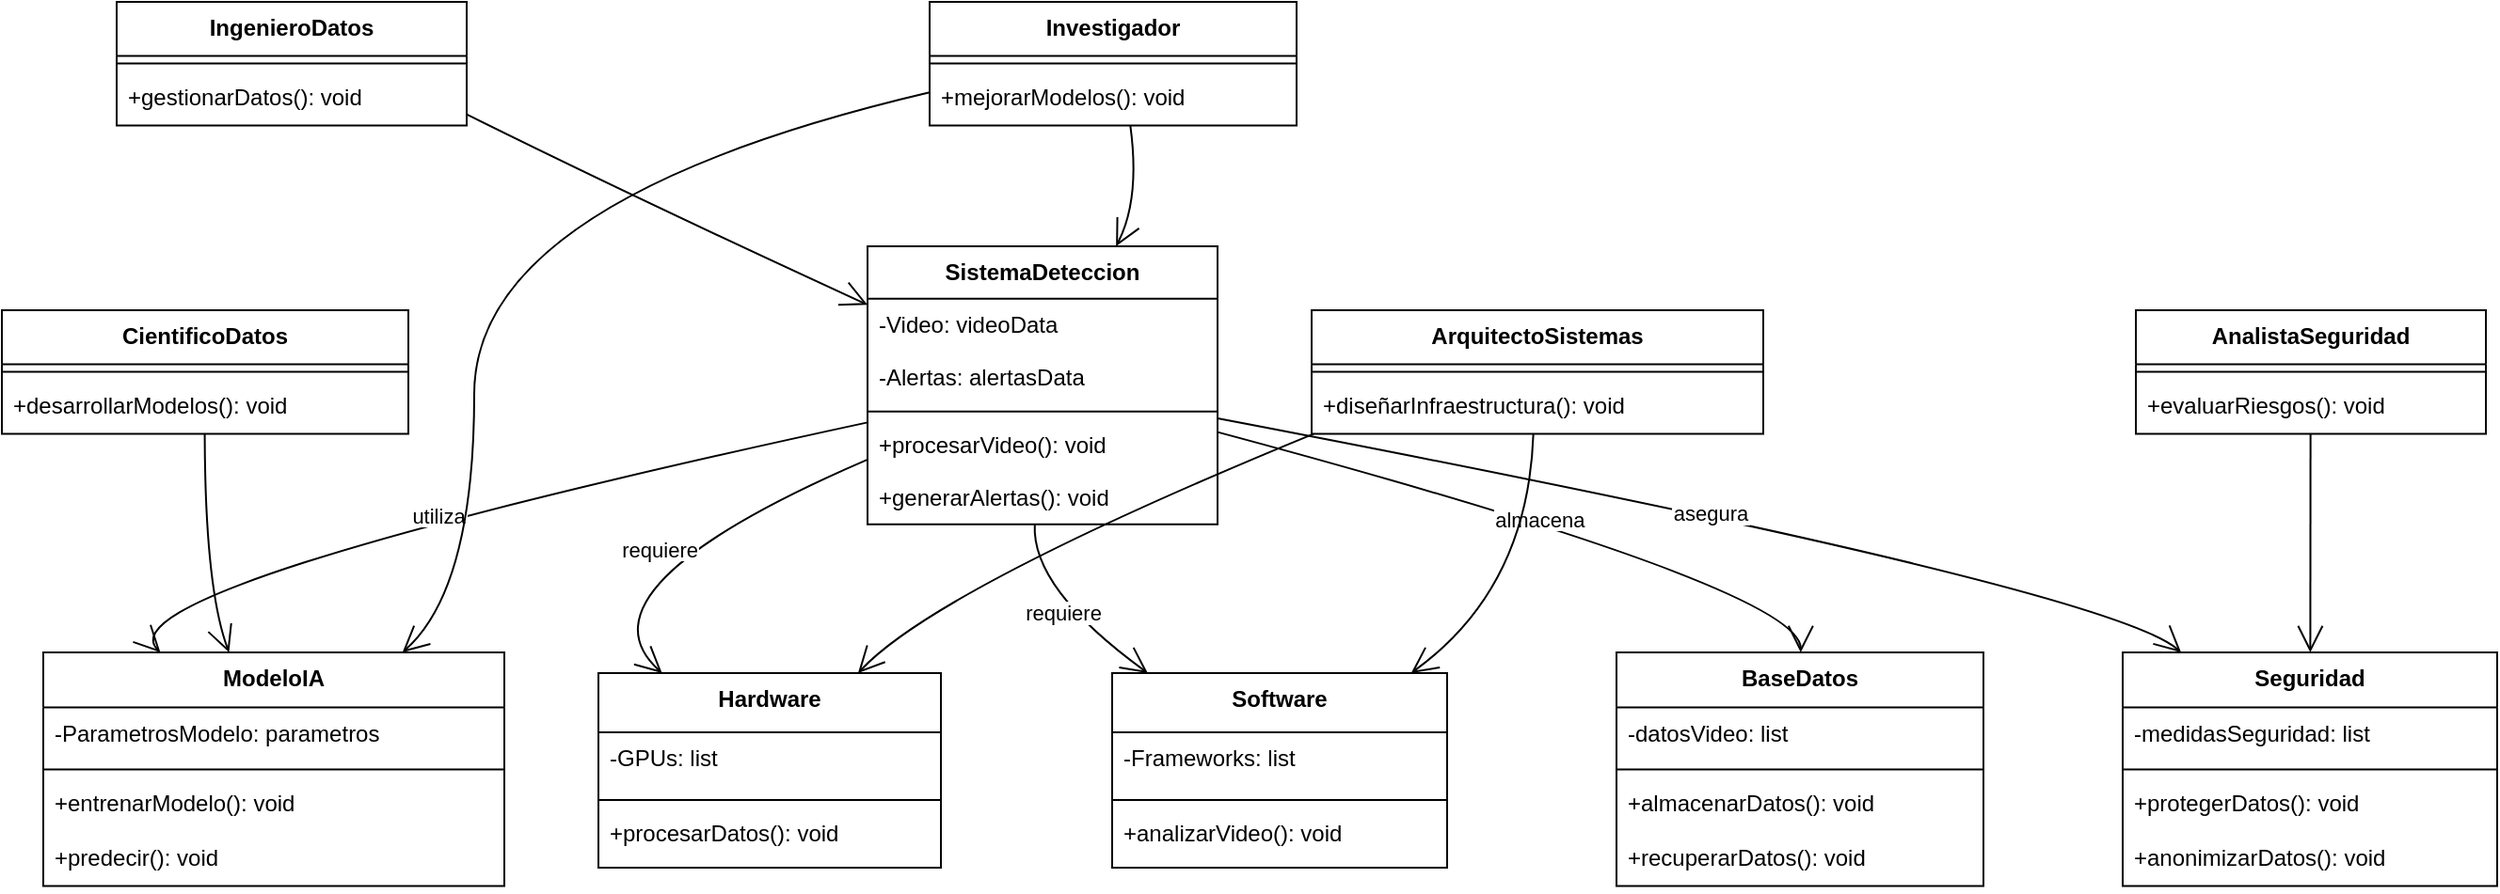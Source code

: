 <mxfile version="24.2.8" type="github">
  <diagram name="Página-1" id="ESNvuoDSZ2ZdpHeWmjp-">
    <mxGraphModel dx="1590" dy="867" grid="1" gridSize="10" guides="1" tooltips="1" connect="1" arrows="1" fold="1" page="1" pageScale="1" pageWidth="827" pageHeight="1169" math="0" shadow="0">
      <root>
        <mxCell id="0" />
        <mxCell id="1" parent="0" />
        <mxCell id="E9aoK74jnZRDT1WEkhkU-133" value="SistemaDeteccion" style="swimlane;fontStyle=1;align=center;verticalAlign=top;childLayout=stackLayout;horizontal=1;startSize=27.9;horizontalStack=0;resizeParent=1;resizeParentMax=0;resizeLast=0;collapsible=0;marginBottom=0;" vertex="1" parent="1">
          <mxGeometry x="480" y="150" width="186" height="147.9" as="geometry" />
        </mxCell>
        <mxCell id="E9aoK74jnZRDT1WEkhkU-134" value="-Video: videoData" style="text;strokeColor=none;fillColor=none;align=left;verticalAlign=top;spacingLeft=4;spacingRight=4;overflow=hidden;rotatable=0;points=[[0,0.5],[1,0.5]];portConstraint=eastwest;" vertex="1" parent="E9aoK74jnZRDT1WEkhkU-133">
          <mxGeometry y="27.9" width="186" height="28" as="geometry" />
        </mxCell>
        <mxCell id="E9aoK74jnZRDT1WEkhkU-135" value="-Alertas: alertasData" style="text;strokeColor=none;fillColor=none;align=left;verticalAlign=top;spacingLeft=4;spacingRight=4;overflow=hidden;rotatable=0;points=[[0,0.5],[1,0.5]];portConstraint=eastwest;" vertex="1" parent="E9aoK74jnZRDT1WEkhkU-133">
          <mxGeometry y="55.9" width="186" height="28" as="geometry" />
        </mxCell>
        <mxCell id="E9aoK74jnZRDT1WEkhkU-136" style="line;strokeWidth=1;fillColor=none;align=left;verticalAlign=middle;spacingTop=-1;spacingLeft=3;spacingRight=3;rotatable=0;labelPosition=right;points=[];portConstraint=eastwest;strokeColor=inherit;" vertex="1" parent="E9aoK74jnZRDT1WEkhkU-133">
          <mxGeometry y="83.9" width="186" height="8" as="geometry" />
        </mxCell>
        <mxCell id="E9aoK74jnZRDT1WEkhkU-137" value="+procesarVideo(): void" style="text;strokeColor=none;fillColor=none;align=left;verticalAlign=top;spacingLeft=4;spacingRight=4;overflow=hidden;rotatable=0;points=[[0,0.5],[1,0.5]];portConstraint=eastwest;" vertex="1" parent="E9aoK74jnZRDT1WEkhkU-133">
          <mxGeometry y="91.9" width="186" height="28" as="geometry" />
        </mxCell>
        <mxCell id="E9aoK74jnZRDT1WEkhkU-138" value="+generarAlertas(): void" style="text;strokeColor=none;fillColor=none;align=left;verticalAlign=top;spacingLeft=4;spacingRight=4;overflow=hidden;rotatable=0;points=[[0,0.5],[1,0.5]];portConstraint=eastwest;" vertex="1" parent="E9aoK74jnZRDT1WEkhkU-133">
          <mxGeometry y="119.9" width="186" height="28" as="geometry" />
        </mxCell>
        <mxCell id="E9aoK74jnZRDT1WEkhkU-139" value="ModeloIA" style="swimlane;fontStyle=1;align=center;verticalAlign=top;childLayout=stackLayout;horizontal=1;startSize=29.25;horizontalStack=0;resizeParent=1;resizeParentMax=0;resizeLast=0;collapsible=0;marginBottom=0;" vertex="1" parent="1">
          <mxGeometry x="42" y="366" width="245" height="124.25" as="geometry" />
        </mxCell>
        <mxCell id="E9aoK74jnZRDT1WEkhkU-140" value="-ParametrosModelo: parametros" style="text;strokeColor=none;fillColor=none;align=left;verticalAlign=top;spacingLeft=4;spacingRight=4;overflow=hidden;rotatable=0;points=[[0,0.5],[1,0.5]];portConstraint=eastwest;" vertex="1" parent="E9aoK74jnZRDT1WEkhkU-139">
          <mxGeometry y="29.25" width="245" height="29" as="geometry" />
        </mxCell>
        <mxCell id="E9aoK74jnZRDT1WEkhkU-141" style="line;strokeWidth=1;fillColor=none;align=left;verticalAlign=middle;spacingTop=-1;spacingLeft=3;spacingRight=3;rotatable=0;labelPosition=right;points=[];portConstraint=eastwest;strokeColor=inherit;" vertex="1" parent="E9aoK74jnZRDT1WEkhkU-139">
          <mxGeometry y="58.25" width="245" height="8" as="geometry" />
        </mxCell>
        <mxCell id="E9aoK74jnZRDT1WEkhkU-142" value="+entrenarModelo(): void" style="text;strokeColor=none;fillColor=none;align=left;verticalAlign=top;spacingLeft=4;spacingRight=4;overflow=hidden;rotatable=0;points=[[0,0.5],[1,0.5]];portConstraint=eastwest;" vertex="1" parent="E9aoK74jnZRDT1WEkhkU-139">
          <mxGeometry y="66.25" width="245" height="29" as="geometry" />
        </mxCell>
        <mxCell id="E9aoK74jnZRDT1WEkhkU-143" value="+predecir(): void" style="text;strokeColor=none;fillColor=none;align=left;verticalAlign=top;spacingLeft=4;spacingRight=4;overflow=hidden;rotatable=0;points=[[0,0.5],[1,0.5]];portConstraint=eastwest;" vertex="1" parent="E9aoK74jnZRDT1WEkhkU-139">
          <mxGeometry y="95.25" width="245" height="29" as="geometry" />
        </mxCell>
        <mxCell id="E9aoK74jnZRDT1WEkhkU-144" value="Hardware" style="swimlane;fontStyle=1;align=center;verticalAlign=top;childLayout=stackLayout;horizontal=1;startSize=31.5;horizontalStack=0;resizeParent=1;resizeParentMax=0;resizeLast=0;collapsible=0;marginBottom=0;" vertex="1" parent="1">
          <mxGeometry x="337" y="377" width="182" height="103.5" as="geometry" />
        </mxCell>
        <mxCell id="E9aoK74jnZRDT1WEkhkU-145" value="-GPUs: list" style="text;strokeColor=none;fillColor=none;align=left;verticalAlign=top;spacingLeft=4;spacingRight=4;overflow=hidden;rotatable=0;points=[[0,0.5],[1,0.5]];portConstraint=eastwest;" vertex="1" parent="E9aoK74jnZRDT1WEkhkU-144">
          <mxGeometry y="31.5" width="182" height="32" as="geometry" />
        </mxCell>
        <mxCell id="E9aoK74jnZRDT1WEkhkU-146" style="line;strokeWidth=1;fillColor=none;align=left;verticalAlign=middle;spacingTop=-1;spacingLeft=3;spacingRight=3;rotatable=0;labelPosition=right;points=[];portConstraint=eastwest;strokeColor=inherit;" vertex="1" parent="E9aoK74jnZRDT1WEkhkU-144">
          <mxGeometry y="63.5" width="182" height="8" as="geometry" />
        </mxCell>
        <mxCell id="E9aoK74jnZRDT1WEkhkU-147" value="+procesarDatos(): void" style="text;strokeColor=none;fillColor=none;align=left;verticalAlign=top;spacingLeft=4;spacingRight=4;overflow=hidden;rotatable=0;points=[[0,0.5],[1,0.5]];portConstraint=eastwest;" vertex="1" parent="E9aoK74jnZRDT1WEkhkU-144">
          <mxGeometry y="71.5" width="182" height="32" as="geometry" />
        </mxCell>
        <mxCell id="E9aoK74jnZRDT1WEkhkU-148" value="Software" style="swimlane;fontStyle=1;align=center;verticalAlign=top;childLayout=stackLayout;horizontal=1;startSize=31.5;horizontalStack=0;resizeParent=1;resizeParentMax=0;resizeLast=0;collapsible=0;marginBottom=0;" vertex="1" parent="1">
          <mxGeometry x="610" y="377" width="178" height="103.5" as="geometry" />
        </mxCell>
        <mxCell id="E9aoK74jnZRDT1WEkhkU-149" value="-Frameworks: list" style="text;strokeColor=none;fillColor=none;align=left;verticalAlign=top;spacingLeft=4;spacingRight=4;overflow=hidden;rotatable=0;points=[[0,0.5],[1,0.5]];portConstraint=eastwest;" vertex="1" parent="E9aoK74jnZRDT1WEkhkU-148">
          <mxGeometry y="31.5" width="178" height="32" as="geometry" />
        </mxCell>
        <mxCell id="E9aoK74jnZRDT1WEkhkU-150" style="line;strokeWidth=1;fillColor=none;align=left;verticalAlign=middle;spacingTop=-1;spacingLeft=3;spacingRight=3;rotatable=0;labelPosition=right;points=[];portConstraint=eastwest;strokeColor=inherit;" vertex="1" parent="E9aoK74jnZRDT1WEkhkU-148">
          <mxGeometry y="63.5" width="178" height="8" as="geometry" />
        </mxCell>
        <mxCell id="E9aoK74jnZRDT1WEkhkU-151" value="+analizarVideo(): void" style="text;strokeColor=none;fillColor=none;align=left;verticalAlign=top;spacingLeft=4;spacingRight=4;overflow=hidden;rotatable=0;points=[[0,0.5],[1,0.5]];portConstraint=eastwest;" vertex="1" parent="E9aoK74jnZRDT1WEkhkU-148">
          <mxGeometry y="71.5" width="178" height="32" as="geometry" />
        </mxCell>
        <mxCell id="E9aoK74jnZRDT1WEkhkU-152" value="BaseDatos" style="swimlane;fontStyle=1;align=center;verticalAlign=top;childLayout=stackLayout;horizontal=1;startSize=29.25;horizontalStack=0;resizeParent=1;resizeParentMax=0;resizeLast=0;collapsible=0;marginBottom=0;" vertex="1" parent="1">
          <mxGeometry x="878" y="366" width="195" height="124.25" as="geometry" />
        </mxCell>
        <mxCell id="E9aoK74jnZRDT1WEkhkU-153" value="-datosVideo: list" style="text;strokeColor=none;fillColor=none;align=left;verticalAlign=top;spacingLeft=4;spacingRight=4;overflow=hidden;rotatable=0;points=[[0,0.5],[1,0.5]];portConstraint=eastwest;" vertex="1" parent="E9aoK74jnZRDT1WEkhkU-152">
          <mxGeometry y="29.25" width="195" height="29" as="geometry" />
        </mxCell>
        <mxCell id="E9aoK74jnZRDT1WEkhkU-154" style="line;strokeWidth=1;fillColor=none;align=left;verticalAlign=middle;spacingTop=-1;spacingLeft=3;spacingRight=3;rotatable=0;labelPosition=right;points=[];portConstraint=eastwest;strokeColor=inherit;" vertex="1" parent="E9aoK74jnZRDT1WEkhkU-152">
          <mxGeometry y="58.25" width="195" height="8" as="geometry" />
        </mxCell>
        <mxCell id="E9aoK74jnZRDT1WEkhkU-155" value="+almacenarDatos(): void" style="text;strokeColor=none;fillColor=none;align=left;verticalAlign=top;spacingLeft=4;spacingRight=4;overflow=hidden;rotatable=0;points=[[0,0.5],[1,0.5]];portConstraint=eastwest;" vertex="1" parent="E9aoK74jnZRDT1WEkhkU-152">
          <mxGeometry y="66.25" width="195" height="29" as="geometry" />
        </mxCell>
        <mxCell id="E9aoK74jnZRDT1WEkhkU-156" value="+recuperarDatos(): void" style="text;strokeColor=none;fillColor=none;align=left;verticalAlign=top;spacingLeft=4;spacingRight=4;overflow=hidden;rotatable=0;points=[[0,0.5],[1,0.5]];portConstraint=eastwest;" vertex="1" parent="E9aoK74jnZRDT1WEkhkU-152">
          <mxGeometry y="95.25" width="195" height="29" as="geometry" />
        </mxCell>
        <mxCell id="E9aoK74jnZRDT1WEkhkU-157" value="Seguridad" style="swimlane;fontStyle=1;align=center;verticalAlign=top;childLayout=stackLayout;horizontal=1;startSize=29.25;horizontalStack=0;resizeParent=1;resizeParentMax=0;resizeLast=0;collapsible=0;marginBottom=0;" vertex="1" parent="1">
          <mxGeometry x="1147" y="366" width="199" height="124.25" as="geometry" />
        </mxCell>
        <mxCell id="E9aoK74jnZRDT1WEkhkU-158" value="-medidasSeguridad: list" style="text;strokeColor=none;fillColor=none;align=left;verticalAlign=top;spacingLeft=4;spacingRight=4;overflow=hidden;rotatable=0;points=[[0,0.5],[1,0.5]];portConstraint=eastwest;" vertex="1" parent="E9aoK74jnZRDT1WEkhkU-157">
          <mxGeometry y="29.25" width="199" height="29" as="geometry" />
        </mxCell>
        <mxCell id="E9aoK74jnZRDT1WEkhkU-159" style="line;strokeWidth=1;fillColor=none;align=left;verticalAlign=middle;spacingTop=-1;spacingLeft=3;spacingRight=3;rotatable=0;labelPosition=right;points=[];portConstraint=eastwest;strokeColor=inherit;" vertex="1" parent="E9aoK74jnZRDT1WEkhkU-157">
          <mxGeometry y="58.25" width="199" height="8" as="geometry" />
        </mxCell>
        <mxCell id="E9aoK74jnZRDT1WEkhkU-160" value="+protegerDatos(): void" style="text;strokeColor=none;fillColor=none;align=left;verticalAlign=top;spacingLeft=4;spacingRight=4;overflow=hidden;rotatable=0;points=[[0,0.5],[1,0.5]];portConstraint=eastwest;" vertex="1" parent="E9aoK74jnZRDT1WEkhkU-157">
          <mxGeometry y="66.25" width="199" height="29" as="geometry" />
        </mxCell>
        <mxCell id="E9aoK74jnZRDT1WEkhkU-161" value="+anonimizarDatos(): void" style="text;strokeColor=none;fillColor=none;align=left;verticalAlign=top;spacingLeft=4;spacingRight=4;overflow=hidden;rotatable=0;points=[[0,0.5],[1,0.5]];portConstraint=eastwest;" vertex="1" parent="E9aoK74jnZRDT1WEkhkU-157">
          <mxGeometry y="95.25" width="199" height="29" as="geometry" />
        </mxCell>
        <mxCell id="E9aoK74jnZRDT1WEkhkU-162" value="IngenieroDatos" style="swimlane;fontStyle=1;align=center;verticalAlign=top;childLayout=stackLayout;horizontal=1;startSize=28.8;horizontalStack=0;resizeParent=1;resizeParentMax=0;resizeLast=0;collapsible=0;marginBottom=0;" vertex="1" parent="1">
          <mxGeometry x="81" y="20" width="186" height="65.8" as="geometry" />
        </mxCell>
        <mxCell id="E9aoK74jnZRDT1WEkhkU-163" style="line;strokeWidth=1;fillColor=none;align=left;verticalAlign=middle;spacingTop=-1;spacingLeft=3;spacingRight=3;rotatable=0;labelPosition=right;points=[];portConstraint=eastwest;strokeColor=inherit;" vertex="1" parent="E9aoK74jnZRDT1WEkhkU-162">
          <mxGeometry y="28.8" width="186" height="8" as="geometry" />
        </mxCell>
        <mxCell id="E9aoK74jnZRDT1WEkhkU-164" value="+gestionarDatos(): void" style="text;strokeColor=none;fillColor=none;align=left;verticalAlign=top;spacingLeft=4;spacingRight=4;overflow=hidden;rotatable=0;points=[[0,0.5],[1,0.5]];portConstraint=eastwest;" vertex="1" parent="E9aoK74jnZRDT1WEkhkU-162">
          <mxGeometry y="36.8" width="186" height="29" as="geometry" />
        </mxCell>
        <mxCell id="E9aoK74jnZRDT1WEkhkU-165" value="CientificoDatos" style="swimlane;fontStyle=1;align=center;verticalAlign=top;childLayout=stackLayout;horizontal=1;startSize=28.8;horizontalStack=0;resizeParent=1;resizeParentMax=0;resizeLast=0;collapsible=0;marginBottom=0;" vertex="1" parent="1">
          <mxGeometry x="20" y="184" width="216" height="65.8" as="geometry" />
        </mxCell>
        <mxCell id="E9aoK74jnZRDT1WEkhkU-166" style="line;strokeWidth=1;fillColor=none;align=left;verticalAlign=middle;spacingTop=-1;spacingLeft=3;spacingRight=3;rotatable=0;labelPosition=right;points=[];portConstraint=eastwest;strokeColor=inherit;" vertex="1" parent="E9aoK74jnZRDT1WEkhkU-165">
          <mxGeometry y="28.8" width="216" height="8" as="geometry" />
        </mxCell>
        <mxCell id="E9aoK74jnZRDT1WEkhkU-167" value="+desarrollarModelos(): void" style="text;strokeColor=none;fillColor=none;align=left;verticalAlign=top;spacingLeft=4;spacingRight=4;overflow=hidden;rotatable=0;points=[[0,0.5],[1,0.5]];portConstraint=eastwest;" vertex="1" parent="E9aoK74jnZRDT1WEkhkU-165">
          <mxGeometry y="36.8" width="216" height="29" as="geometry" />
        </mxCell>
        <mxCell id="E9aoK74jnZRDT1WEkhkU-168" value="ArquitectoSistemas" style="swimlane;fontStyle=1;align=center;verticalAlign=top;childLayout=stackLayout;horizontal=1;startSize=28.8;horizontalStack=0;resizeParent=1;resizeParentMax=0;resizeLast=0;collapsible=0;marginBottom=0;" vertex="1" parent="1">
          <mxGeometry x="716" y="184" width="240" height="65.8" as="geometry" />
        </mxCell>
        <mxCell id="E9aoK74jnZRDT1WEkhkU-169" style="line;strokeWidth=1;fillColor=none;align=left;verticalAlign=middle;spacingTop=-1;spacingLeft=3;spacingRight=3;rotatable=0;labelPosition=right;points=[];portConstraint=eastwest;strokeColor=inherit;" vertex="1" parent="E9aoK74jnZRDT1WEkhkU-168">
          <mxGeometry y="28.8" width="240" height="8" as="geometry" />
        </mxCell>
        <mxCell id="E9aoK74jnZRDT1WEkhkU-170" value="+diseñarInfraestructura(): void" style="text;strokeColor=none;fillColor=none;align=left;verticalAlign=top;spacingLeft=4;spacingRight=4;overflow=hidden;rotatable=0;points=[[0,0.5],[1,0.5]];portConstraint=eastwest;" vertex="1" parent="E9aoK74jnZRDT1WEkhkU-168">
          <mxGeometry y="36.8" width="240" height="29" as="geometry" />
        </mxCell>
        <mxCell id="E9aoK74jnZRDT1WEkhkU-171" value="AnalistaSeguridad" style="swimlane;fontStyle=1;align=center;verticalAlign=top;childLayout=stackLayout;horizontal=1;startSize=28.8;horizontalStack=0;resizeParent=1;resizeParentMax=0;resizeLast=0;collapsible=0;marginBottom=0;" vertex="1" parent="1">
          <mxGeometry x="1154" y="184" width="186" height="65.8" as="geometry" />
        </mxCell>
        <mxCell id="E9aoK74jnZRDT1WEkhkU-172" style="line;strokeWidth=1;fillColor=none;align=left;verticalAlign=middle;spacingTop=-1;spacingLeft=3;spacingRight=3;rotatable=0;labelPosition=right;points=[];portConstraint=eastwest;strokeColor=inherit;" vertex="1" parent="E9aoK74jnZRDT1WEkhkU-171">
          <mxGeometry y="28.8" width="186" height="8" as="geometry" />
        </mxCell>
        <mxCell id="E9aoK74jnZRDT1WEkhkU-173" value="+evaluarRiesgos(): void" style="text;strokeColor=none;fillColor=none;align=left;verticalAlign=top;spacingLeft=4;spacingRight=4;overflow=hidden;rotatable=0;points=[[0,0.5],[1,0.5]];portConstraint=eastwest;" vertex="1" parent="E9aoK74jnZRDT1WEkhkU-171">
          <mxGeometry y="36.8" width="186" height="29" as="geometry" />
        </mxCell>
        <mxCell id="E9aoK74jnZRDT1WEkhkU-174" value="Investigador" style="swimlane;fontStyle=1;align=center;verticalAlign=top;childLayout=stackLayout;horizontal=1;startSize=28.8;horizontalStack=0;resizeParent=1;resizeParentMax=0;resizeLast=0;collapsible=0;marginBottom=0;" vertex="1" parent="1">
          <mxGeometry x="513" y="20" width="195" height="65.8" as="geometry" />
        </mxCell>
        <mxCell id="E9aoK74jnZRDT1WEkhkU-175" style="line;strokeWidth=1;fillColor=none;align=left;verticalAlign=middle;spacingTop=-1;spacingLeft=3;spacingRight=3;rotatable=0;labelPosition=right;points=[];portConstraint=eastwest;strokeColor=inherit;" vertex="1" parent="E9aoK74jnZRDT1WEkhkU-174">
          <mxGeometry y="28.8" width="195" height="8" as="geometry" />
        </mxCell>
        <mxCell id="E9aoK74jnZRDT1WEkhkU-176" value="+mejorarModelos(): void" style="text;strokeColor=none;fillColor=none;align=left;verticalAlign=top;spacingLeft=4;spacingRight=4;overflow=hidden;rotatable=0;points=[[0,0.5],[1,0.5]];portConstraint=eastwest;" vertex="1" parent="E9aoK74jnZRDT1WEkhkU-174">
          <mxGeometry y="36.8" width="195" height="29" as="geometry" />
        </mxCell>
        <mxCell id="E9aoK74jnZRDT1WEkhkU-177" value="utiliza" style="curved=1;startArrow=none;endArrow=open;endSize=12;exitX=-0.002;exitY=0.634;entryX=0.254;entryY=0;rounded=0;" edge="1" parent="1" source="E9aoK74jnZRDT1WEkhkU-133" target="E9aoK74jnZRDT1WEkhkU-139">
          <mxGeometry relative="1" as="geometry">
            <Array as="points">
              <mxPoint x="71" y="332" />
            </Array>
          </mxGeometry>
        </mxCell>
        <mxCell id="E9aoK74jnZRDT1WEkhkU-178" value="requiere" style="curved=1;startArrow=none;endArrow=open;endSize=12;exitX=-0.002;exitY=0.768;entryX=0.187;entryY=0.002;rounded=0;" edge="1" parent="1" source="E9aoK74jnZRDT1WEkhkU-133" target="E9aoK74jnZRDT1WEkhkU-144">
          <mxGeometry relative="1" as="geometry">
            <Array as="points">
              <mxPoint x="321" y="332" />
            </Array>
          </mxGeometry>
        </mxCell>
        <mxCell id="E9aoK74jnZRDT1WEkhkU-179" value="requiere" style="curved=1;startArrow=none;endArrow=open;endSize=12;exitX=0.478;exitY=0.997;entryX=0.108;entryY=0.002;rounded=0;" edge="1" parent="1" source="E9aoK74jnZRDT1WEkhkU-133" target="E9aoK74jnZRDT1WEkhkU-148">
          <mxGeometry relative="1" as="geometry">
            <Array as="points">
              <mxPoint x="567" y="332" />
            </Array>
          </mxGeometry>
        </mxCell>
        <mxCell id="E9aoK74jnZRDT1WEkhkU-180" value="almacena" style="curved=1;startArrow=none;endArrow=open;endSize=12;exitX=0.997;exitY=0.667;entryX=0.502;entryY=0;rounded=0;" edge="1" parent="1" source="E9aoK74jnZRDT1WEkhkU-133" target="E9aoK74jnZRDT1WEkhkU-152">
          <mxGeometry relative="1" as="geometry">
            <Array as="points">
              <mxPoint x="976" y="332" />
            </Array>
          </mxGeometry>
        </mxCell>
        <mxCell id="E9aoK74jnZRDT1WEkhkU-181" value="asegura" style="curved=1;startArrow=none;endArrow=open;endSize=12;exitX=0.997;exitY=0.618;entryX=0.156;entryY=0;rounded=0;" edge="1" parent="1" source="E9aoK74jnZRDT1WEkhkU-133" target="E9aoK74jnZRDT1WEkhkU-157">
          <mxGeometry relative="1" as="geometry">
            <Array as="points">
              <mxPoint x="1140" y="332" />
            </Array>
          </mxGeometry>
        </mxCell>
        <mxCell id="E9aoK74jnZRDT1WEkhkU-182" value="" style="curved=1;startArrow=none;endArrow=open;endSize=12;exitX=1.001;exitY=0.91;entryX=-0.002;entryY=0.209;rounded=0;" edge="1" parent="1" source="E9aoK74jnZRDT1WEkhkU-162" target="E9aoK74jnZRDT1WEkhkU-133">
          <mxGeometry relative="1" as="geometry">
            <Array as="points">
              <mxPoint x="358" y="125" />
            </Array>
          </mxGeometry>
        </mxCell>
        <mxCell id="E9aoK74jnZRDT1WEkhkU-183" value="" style="curved=1;startArrow=none;endArrow=open;endSize=12;exitX=0.499;exitY=0.997;entryX=0.403;entryY=0;rounded=0;" edge="1" parent="1" source="E9aoK74jnZRDT1WEkhkU-165" target="E9aoK74jnZRDT1WEkhkU-139">
          <mxGeometry relative="1" as="geometry">
            <Array as="points">
              <mxPoint x="128" y="332" />
            </Array>
          </mxGeometry>
        </mxCell>
        <mxCell id="E9aoK74jnZRDT1WEkhkU-184" value="" style="curved=1;startArrow=none;endArrow=open;endSize=12;exitX=0.007;exitY=0.997;entryX=0.757;entryY=0.002;rounded=0;" edge="1" parent="1" source="E9aoK74jnZRDT1WEkhkU-168" target="E9aoK74jnZRDT1WEkhkU-144">
          <mxGeometry relative="1" as="geometry">
            <Array as="points">
              <mxPoint x="517" y="332" />
            </Array>
          </mxGeometry>
        </mxCell>
        <mxCell id="E9aoK74jnZRDT1WEkhkU-185" value="" style="curved=1;startArrow=none;endArrow=open;endSize=12;exitX=0.491;exitY=0.997;entryX=0.891;entryY=0.002;rounded=0;" edge="1" parent="1" source="E9aoK74jnZRDT1WEkhkU-168" target="E9aoK74jnZRDT1WEkhkU-148">
          <mxGeometry relative="1" as="geometry">
            <Array as="points">
              <mxPoint x="831" y="332" />
            </Array>
          </mxGeometry>
        </mxCell>
        <mxCell id="E9aoK74jnZRDT1WEkhkU-186" value="" style="curved=1;startArrow=none;endArrow=open;endSize=12;exitX=0.499;exitY=0.997;entryX=0.501;entryY=0;rounded=0;" edge="1" parent="1" source="E9aoK74jnZRDT1WEkhkU-171" target="E9aoK74jnZRDT1WEkhkU-157">
          <mxGeometry relative="1" as="geometry">
            <Array as="points" />
          </mxGeometry>
        </mxCell>
        <mxCell id="E9aoK74jnZRDT1WEkhkU-187" value="" style="curved=1;startArrow=none;endArrow=open;endSize=12;exitX=0.547;exitY=1;entryX=0.71;entryY=0;rounded=0;" edge="1" parent="1" source="E9aoK74jnZRDT1WEkhkU-174" target="E9aoK74jnZRDT1WEkhkU-133">
          <mxGeometry relative="1" as="geometry">
            <Array as="points">
              <mxPoint x="625" y="125" />
            </Array>
          </mxGeometry>
        </mxCell>
        <mxCell id="E9aoK74jnZRDT1WEkhkU-188" value="" style="curved=1;startArrow=none;endArrow=open;endSize=12;exitX=-0.002;exitY=0.733;entryX=0.779;entryY=0;rounded=0;" edge="1" parent="1" source="E9aoK74jnZRDT1WEkhkU-174" target="E9aoK74jnZRDT1WEkhkU-139">
          <mxGeometry relative="1" as="geometry">
            <Array as="points">
              <mxPoint x="271" y="125" />
              <mxPoint x="271" y="332" />
            </Array>
          </mxGeometry>
        </mxCell>
      </root>
    </mxGraphModel>
  </diagram>
</mxfile>
